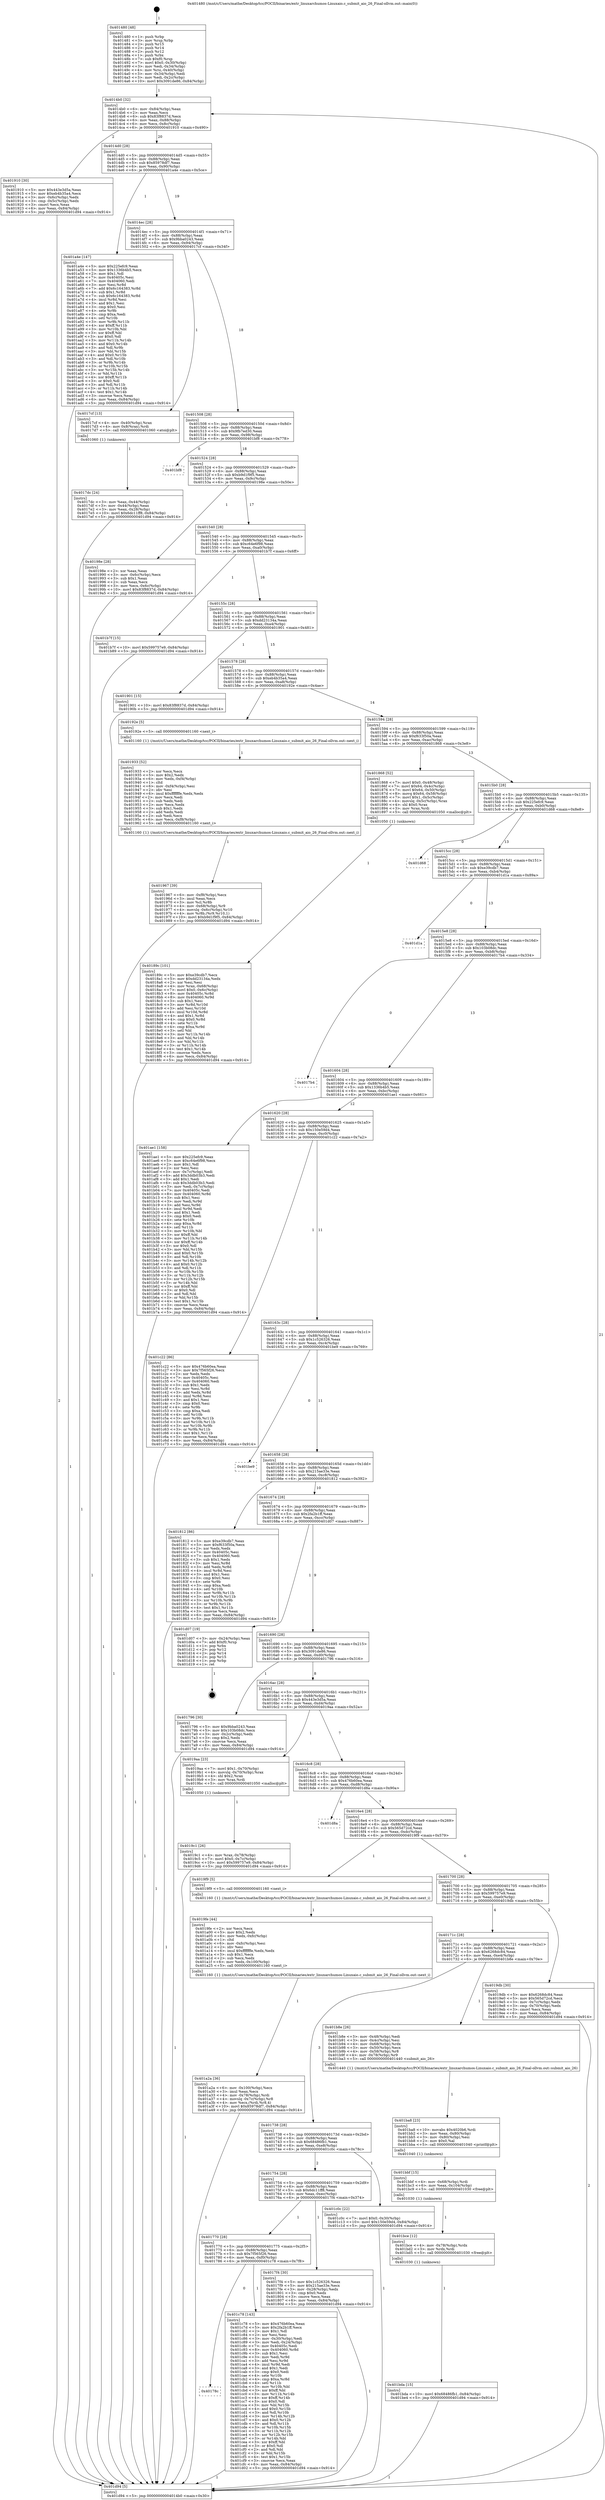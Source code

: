 digraph "0x401480" {
  label = "0x401480 (/mnt/c/Users/mathe/Desktop/tcc/POCII/binaries/extr_linuxarchumos-Linuxaio.c_submit_aio_26_Final-ollvm.out::main(0))"
  labelloc = "t"
  node[shape=record]

  Entry [label="",width=0.3,height=0.3,shape=circle,fillcolor=black,style=filled]
  "0x4014b0" [label="{
     0x4014b0 [32]\l
     | [instrs]\l
     &nbsp;&nbsp;0x4014b0 \<+6\>: mov -0x84(%rbp),%eax\l
     &nbsp;&nbsp;0x4014b6 \<+2\>: mov %eax,%ecx\l
     &nbsp;&nbsp;0x4014b8 \<+6\>: sub $0x83f8837d,%ecx\l
     &nbsp;&nbsp;0x4014be \<+6\>: mov %eax,-0x88(%rbp)\l
     &nbsp;&nbsp;0x4014c4 \<+6\>: mov %ecx,-0x8c(%rbp)\l
     &nbsp;&nbsp;0x4014ca \<+6\>: je 0000000000401910 \<main+0x490\>\l
  }"]
  "0x401910" [label="{
     0x401910 [30]\l
     | [instrs]\l
     &nbsp;&nbsp;0x401910 \<+5\>: mov $0x443e3d5a,%eax\l
     &nbsp;&nbsp;0x401915 \<+5\>: mov $0xeb4b35a4,%ecx\l
     &nbsp;&nbsp;0x40191a \<+3\>: mov -0x6c(%rbp),%edx\l
     &nbsp;&nbsp;0x40191d \<+3\>: cmp -0x5c(%rbp),%edx\l
     &nbsp;&nbsp;0x401920 \<+3\>: cmovl %ecx,%eax\l
     &nbsp;&nbsp;0x401923 \<+6\>: mov %eax,-0x84(%rbp)\l
     &nbsp;&nbsp;0x401929 \<+5\>: jmp 0000000000401d94 \<main+0x914\>\l
  }"]
  "0x4014d0" [label="{
     0x4014d0 [28]\l
     | [instrs]\l
     &nbsp;&nbsp;0x4014d0 \<+5\>: jmp 00000000004014d5 \<main+0x55\>\l
     &nbsp;&nbsp;0x4014d5 \<+6\>: mov -0x88(%rbp),%eax\l
     &nbsp;&nbsp;0x4014db \<+5\>: sub $0x85978df7,%eax\l
     &nbsp;&nbsp;0x4014e0 \<+6\>: mov %eax,-0x90(%rbp)\l
     &nbsp;&nbsp;0x4014e6 \<+6\>: je 0000000000401a4e \<main+0x5ce\>\l
  }"]
  Exit [label="",width=0.3,height=0.3,shape=circle,fillcolor=black,style=filled,peripheries=2]
  "0x401a4e" [label="{
     0x401a4e [147]\l
     | [instrs]\l
     &nbsp;&nbsp;0x401a4e \<+5\>: mov $0x225efc9,%eax\l
     &nbsp;&nbsp;0x401a53 \<+5\>: mov $0x1336b4b5,%ecx\l
     &nbsp;&nbsp;0x401a58 \<+2\>: mov $0x1,%dl\l
     &nbsp;&nbsp;0x401a5a \<+7\>: mov 0x40405c,%esi\l
     &nbsp;&nbsp;0x401a61 \<+7\>: mov 0x404060,%edi\l
     &nbsp;&nbsp;0x401a68 \<+3\>: mov %esi,%r8d\l
     &nbsp;&nbsp;0x401a6b \<+7\>: add $0x6c164383,%r8d\l
     &nbsp;&nbsp;0x401a72 \<+4\>: sub $0x1,%r8d\l
     &nbsp;&nbsp;0x401a76 \<+7\>: sub $0x6c164383,%r8d\l
     &nbsp;&nbsp;0x401a7d \<+4\>: imul %r8d,%esi\l
     &nbsp;&nbsp;0x401a81 \<+3\>: and $0x1,%esi\l
     &nbsp;&nbsp;0x401a84 \<+3\>: cmp $0x0,%esi\l
     &nbsp;&nbsp;0x401a87 \<+4\>: sete %r9b\l
     &nbsp;&nbsp;0x401a8b \<+3\>: cmp $0xa,%edi\l
     &nbsp;&nbsp;0x401a8e \<+4\>: setl %r10b\l
     &nbsp;&nbsp;0x401a92 \<+3\>: mov %r9b,%r11b\l
     &nbsp;&nbsp;0x401a95 \<+4\>: xor $0xff,%r11b\l
     &nbsp;&nbsp;0x401a99 \<+3\>: mov %r10b,%bl\l
     &nbsp;&nbsp;0x401a9c \<+3\>: xor $0xff,%bl\l
     &nbsp;&nbsp;0x401a9f \<+3\>: xor $0x0,%dl\l
     &nbsp;&nbsp;0x401aa2 \<+3\>: mov %r11b,%r14b\l
     &nbsp;&nbsp;0x401aa5 \<+4\>: and $0x0,%r14b\l
     &nbsp;&nbsp;0x401aa9 \<+3\>: and %dl,%r9b\l
     &nbsp;&nbsp;0x401aac \<+3\>: mov %bl,%r15b\l
     &nbsp;&nbsp;0x401aaf \<+4\>: and $0x0,%r15b\l
     &nbsp;&nbsp;0x401ab3 \<+3\>: and %dl,%r10b\l
     &nbsp;&nbsp;0x401ab6 \<+3\>: or %r9b,%r14b\l
     &nbsp;&nbsp;0x401ab9 \<+3\>: or %r10b,%r15b\l
     &nbsp;&nbsp;0x401abc \<+3\>: xor %r15b,%r14b\l
     &nbsp;&nbsp;0x401abf \<+3\>: or %bl,%r11b\l
     &nbsp;&nbsp;0x401ac2 \<+4\>: xor $0xff,%r11b\l
     &nbsp;&nbsp;0x401ac6 \<+3\>: or $0x0,%dl\l
     &nbsp;&nbsp;0x401ac9 \<+3\>: and %dl,%r11b\l
     &nbsp;&nbsp;0x401acc \<+3\>: or %r11b,%r14b\l
     &nbsp;&nbsp;0x401acf \<+4\>: test $0x1,%r14b\l
     &nbsp;&nbsp;0x401ad3 \<+3\>: cmovne %ecx,%eax\l
     &nbsp;&nbsp;0x401ad6 \<+6\>: mov %eax,-0x84(%rbp)\l
     &nbsp;&nbsp;0x401adc \<+5\>: jmp 0000000000401d94 \<main+0x914\>\l
  }"]
  "0x4014ec" [label="{
     0x4014ec [28]\l
     | [instrs]\l
     &nbsp;&nbsp;0x4014ec \<+5\>: jmp 00000000004014f1 \<main+0x71\>\l
     &nbsp;&nbsp;0x4014f1 \<+6\>: mov -0x88(%rbp),%eax\l
     &nbsp;&nbsp;0x4014f7 \<+5\>: sub $0x9bba0243,%eax\l
     &nbsp;&nbsp;0x4014fc \<+6\>: mov %eax,-0x94(%rbp)\l
     &nbsp;&nbsp;0x401502 \<+6\>: je 00000000004017cf \<main+0x34f\>\l
  }"]
  "0x40178c" [label="{
     0x40178c\l
  }", style=dashed]
  "0x4017cf" [label="{
     0x4017cf [13]\l
     | [instrs]\l
     &nbsp;&nbsp;0x4017cf \<+4\>: mov -0x40(%rbp),%rax\l
     &nbsp;&nbsp;0x4017d3 \<+4\>: mov 0x8(%rax),%rdi\l
     &nbsp;&nbsp;0x4017d7 \<+5\>: call 0000000000401060 \<atoi@plt\>\l
     | [calls]\l
     &nbsp;&nbsp;0x401060 \{1\} (unknown)\l
  }"]
  "0x401508" [label="{
     0x401508 [28]\l
     | [instrs]\l
     &nbsp;&nbsp;0x401508 \<+5\>: jmp 000000000040150d \<main+0x8d\>\l
     &nbsp;&nbsp;0x40150d \<+6\>: mov -0x88(%rbp),%eax\l
     &nbsp;&nbsp;0x401513 \<+5\>: sub $0x9fb7ed30,%eax\l
     &nbsp;&nbsp;0x401518 \<+6\>: mov %eax,-0x98(%rbp)\l
     &nbsp;&nbsp;0x40151e \<+6\>: je 0000000000401bf8 \<main+0x778\>\l
  }"]
  "0x401c78" [label="{
     0x401c78 [143]\l
     | [instrs]\l
     &nbsp;&nbsp;0x401c78 \<+5\>: mov $0x476b60ea,%eax\l
     &nbsp;&nbsp;0x401c7d \<+5\>: mov $0x2fa2b1ff,%ecx\l
     &nbsp;&nbsp;0x401c82 \<+2\>: mov $0x1,%dl\l
     &nbsp;&nbsp;0x401c84 \<+2\>: xor %esi,%esi\l
     &nbsp;&nbsp;0x401c86 \<+3\>: mov -0x30(%rbp),%edi\l
     &nbsp;&nbsp;0x401c89 \<+3\>: mov %edi,-0x24(%rbp)\l
     &nbsp;&nbsp;0x401c8c \<+7\>: mov 0x40405c,%edi\l
     &nbsp;&nbsp;0x401c93 \<+8\>: mov 0x404060,%r8d\l
     &nbsp;&nbsp;0x401c9b \<+3\>: sub $0x1,%esi\l
     &nbsp;&nbsp;0x401c9e \<+3\>: mov %edi,%r9d\l
     &nbsp;&nbsp;0x401ca1 \<+3\>: add %esi,%r9d\l
     &nbsp;&nbsp;0x401ca4 \<+4\>: imul %r9d,%edi\l
     &nbsp;&nbsp;0x401ca8 \<+3\>: and $0x1,%edi\l
     &nbsp;&nbsp;0x401cab \<+3\>: cmp $0x0,%edi\l
     &nbsp;&nbsp;0x401cae \<+4\>: sete %r10b\l
     &nbsp;&nbsp;0x401cb2 \<+4\>: cmp $0xa,%r8d\l
     &nbsp;&nbsp;0x401cb6 \<+4\>: setl %r11b\l
     &nbsp;&nbsp;0x401cba \<+3\>: mov %r10b,%bl\l
     &nbsp;&nbsp;0x401cbd \<+3\>: xor $0xff,%bl\l
     &nbsp;&nbsp;0x401cc0 \<+3\>: mov %r11b,%r14b\l
     &nbsp;&nbsp;0x401cc3 \<+4\>: xor $0xff,%r14b\l
     &nbsp;&nbsp;0x401cc7 \<+3\>: xor $0x0,%dl\l
     &nbsp;&nbsp;0x401cca \<+3\>: mov %bl,%r15b\l
     &nbsp;&nbsp;0x401ccd \<+4\>: and $0x0,%r15b\l
     &nbsp;&nbsp;0x401cd1 \<+3\>: and %dl,%r10b\l
     &nbsp;&nbsp;0x401cd4 \<+3\>: mov %r14b,%r12b\l
     &nbsp;&nbsp;0x401cd7 \<+4\>: and $0x0,%r12b\l
     &nbsp;&nbsp;0x401cdb \<+3\>: and %dl,%r11b\l
     &nbsp;&nbsp;0x401cde \<+3\>: or %r10b,%r15b\l
     &nbsp;&nbsp;0x401ce1 \<+3\>: or %r11b,%r12b\l
     &nbsp;&nbsp;0x401ce4 \<+3\>: xor %r12b,%r15b\l
     &nbsp;&nbsp;0x401ce7 \<+3\>: or %r14b,%bl\l
     &nbsp;&nbsp;0x401cea \<+3\>: xor $0xff,%bl\l
     &nbsp;&nbsp;0x401ced \<+3\>: or $0x0,%dl\l
     &nbsp;&nbsp;0x401cf0 \<+2\>: and %dl,%bl\l
     &nbsp;&nbsp;0x401cf2 \<+3\>: or %bl,%r15b\l
     &nbsp;&nbsp;0x401cf5 \<+4\>: test $0x1,%r15b\l
     &nbsp;&nbsp;0x401cf9 \<+3\>: cmovne %ecx,%eax\l
     &nbsp;&nbsp;0x401cfc \<+6\>: mov %eax,-0x84(%rbp)\l
     &nbsp;&nbsp;0x401d02 \<+5\>: jmp 0000000000401d94 \<main+0x914\>\l
  }"]
  "0x401bf8" [label="{
     0x401bf8\l
  }", style=dashed]
  "0x401524" [label="{
     0x401524 [28]\l
     | [instrs]\l
     &nbsp;&nbsp;0x401524 \<+5\>: jmp 0000000000401529 \<main+0xa9\>\l
     &nbsp;&nbsp;0x401529 \<+6\>: mov -0x88(%rbp),%eax\l
     &nbsp;&nbsp;0x40152f \<+5\>: sub $0xb9d1f9f5,%eax\l
     &nbsp;&nbsp;0x401534 \<+6\>: mov %eax,-0x9c(%rbp)\l
     &nbsp;&nbsp;0x40153a \<+6\>: je 000000000040198e \<main+0x50e\>\l
  }"]
  "0x401bda" [label="{
     0x401bda [15]\l
     | [instrs]\l
     &nbsp;&nbsp;0x401bda \<+10\>: movl $0x68486fb1,-0x84(%rbp)\l
     &nbsp;&nbsp;0x401be4 \<+5\>: jmp 0000000000401d94 \<main+0x914\>\l
  }"]
  "0x40198e" [label="{
     0x40198e [28]\l
     | [instrs]\l
     &nbsp;&nbsp;0x40198e \<+2\>: xor %eax,%eax\l
     &nbsp;&nbsp;0x401990 \<+3\>: mov -0x6c(%rbp),%ecx\l
     &nbsp;&nbsp;0x401993 \<+3\>: sub $0x1,%eax\l
     &nbsp;&nbsp;0x401996 \<+2\>: sub %eax,%ecx\l
     &nbsp;&nbsp;0x401998 \<+3\>: mov %ecx,-0x6c(%rbp)\l
     &nbsp;&nbsp;0x40199b \<+10\>: movl $0x83f8837d,-0x84(%rbp)\l
     &nbsp;&nbsp;0x4019a5 \<+5\>: jmp 0000000000401d94 \<main+0x914\>\l
  }"]
  "0x401540" [label="{
     0x401540 [28]\l
     | [instrs]\l
     &nbsp;&nbsp;0x401540 \<+5\>: jmp 0000000000401545 \<main+0xc5\>\l
     &nbsp;&nbsp;0x401545 \<+6\>: mov -0x88(%rbp),%eax\l
     &nbsp;&nbsp;0x40154b \<+5\>: sub $0xc64e6f98,%eax\l
     &nbsp;&nbsp;0x401550 \<+6\>: mov %eax,-0xa0(%rbp)\l
     &nbsp;&nbsp;0x401556 \<+6\>: je 0000000000401b7f \<main+0x6ff\>\l
  }"]
  "0x401bce" [label="{
     0x401bce [12]\l
     | [instrs]\l
     &nbsp;&nbsp;0x401bce \<+4\>: mov -0x78(%rbp),%rdx\l
     &nbsp;&nbsp;0x401bd2 \<+3\>: mov %rdx,%rdi\l
     &nbsp;&nbsp;0x401bd5 \<+5\>: call 0000000000401030 \<free@plt\>\l
     | [calls]\l
     &nbsp;&nbsp;0x401030 \{1\} (unknown)\l
  }"]
  "0x401b7f" [label="{
     0x401b7f [15]\l
     | [instrs]\l
     &nbsp;&nbsp;0x401b7f \<+10\>: movl $0x599757e9,-0x84(%rbp)\l
     &nbsp;&nbsp;0x401b89 \<+5\>: jmp 0000000000401d94 \<main+0x914\>\l
  }"]
  "0x40155c" [label="{
     0x40155c [28]\l
     | [instrs]\l
     &nbsp;&nbsp;0x40155c \<+5\>: jmp 0000000000401561 \<main+0xe1\>\l
     &nbsp;&nbsp;0x401561 \<+6\>: mov -0x88(%rbp),%eax\l
     &nbsp;&nbsp;0x401567 \<+5\>: sub $0xdd23134a,%eax\l
     &nbsp;&nbsp;0x40156c \<+6\>: mov %eax,-0xa4(%rbp)\l
     &nbsp;&nbsp;0x401572 \<+6\>: je 0000000000401901 \<main+0x481\>\l
  }"]
  "0x401bbf" [label="{
     0x401bbf [15]\l
     | [instrs]\l
     &nbsp;&nbsp;0x401bbf \<+4\>: mov -0x68(%rbp),%rdi\l
     &nbsp;&nbsp;0x401bc3 \<+6\>: mov %eax,-0x104(%rbp)\l
     &nbsp;&nbsp;0x401bc9 \<+5\>: call 0000000000401030 \<free@plt\>\l
     | [calls]\l
     &nbsp;&nbsp;0x401030 \{1\} (unknown)\l
  }"]
  "0x401901" [label="{
     0x401901 [15]\l
     | [instrs]\l
     &nbsp;&nbsp;0x401901 \<+10\>: movl $0x83f8837d,-0x84(%rbp)\l
     &nbsp;&nbsp;0x40190b \<+5\>: jmp 0000000000401d94 \<main+0x914\>\l
  }"]
  "0x401578" [label="{
     0x401578 [28]\l
     | [instrs]\l
     &nbsp;&nbsp;0x401578 \<+5\>: jmp 000000000040157d \<main+0xfd\>\l
     &nbsp;&nbsp;0x40157d \<+6\>: mov -0x88(%rbp),%eax\l
     &nbsp;&nbsp;0x401583 \<+5\>: sub $0xeb4b35a4,%eax\l
     &nbsp;&nbsp;0x401588 \<+6\>: mov %eax,-0xa8(%rbp)\l
     &nbsp;&nbsp;0x40158e \<+6\>: je 000000000040192e \<main+0x4ae\>\l
  }"]
  "0x401ba8" [label="{
     0x401ba8 [23]\l
     | [instrs]\l
     &nbsp;&nbsp;0x401ba8 \<+10\>: movabs $0x4020b6,%rdi\l
     &nbsp;&nbsp;0x401bb2 \<+3\>: mov %eax,-0x80(%rbp)\l
     &nbsp;&nbsp;0x401bb5 \<+3\>: mov -0x80(%rbp),%esi\l
     &nbsp;&nbsp;0x401bb8 \<+2\>: mov $0x0,%al\l
     &nbsp;&nbsp;0x401bba \<+5\>: call 0000000000401040 \<printf@plt\>\l
     | [calls]\l
     &nbsp;&nbsp;0x401040 \{1\} (unknown)\l
  }"]
  "0x40192e" [label="{
     0x40192e [5]\l
     | [instrs]\l
     &nbsp;&nbsp;0x40192e \<+5\>: call 0000000000401160 \<next_i\>\l
     | [calls]\l
     &nbsp;&nbsp;0x401160 \{1\} (/mnt/c/Users/mathe/Desktop/tcc/POCII/binaries/extr_linuxarchumos-Linuxaio.c_submit_aio_26_Final-ollvm.out::next_i)\l
  }"]
  "0x401594" [label="{
     0x401594 [28]\l
     | [instrs]\l
     &nbsp;&nbsp;0x401594 \<+5\>: jmp 0000000000401599 \<main+0x119\>\l
     &nbsp;&nbsp;0x401599 \<+6\>: mov -0x88(%rbp),%eax\l
     &nbsp;&nbsp;0x40159f \<+5\>: sub $0xf633f50a,%eax\l
     &nbsp;&nbsp;0x4015a4 \<+6\>: mov %eax,-0xac(%rbp)\l
     &nbsp;&nbsp;0x4015aa \<+6\>: je 0000000000401868 \<main+0x3e8\>\l
  }"]
  "0x401a2a" [label="{
     0x401a2a [36]\l
     | [instrs]\l
     &nbsp;&nbsp;0x401a2a \<+6\>: mov -0x100(%rbp),%ecx\l
     &nbsp;&nbsp;0x401a30 \<+3\>: imul %eax,%ecx\l
     &nbsp;&nbsp;0x401a33 \<+4\>: mov -0x78(%rbp),%rdi\l
     &nbsp;&nbsp;0x401a37 \<+4\>: movslq -0x7c(%rbp),%r8\l
     &nbsp;&nbsp;0x401a3b \<+4\>: mov %ecx,(%rdi,%r8,4)\l
     &nbsp;&nbsp;0x401a3f \<+10\>: movl $0x85978df7,-0x84(%rbp)\l
     &nbsp;&nbsp;0x401a49 \<+5\>: jmp 0000000000401d94 \<main+0x914\>\l
  }"]
  "0x401868" [label="{
     0x401868 [52]\l
     | [instrs]\l
     &nbsp;&nbsp;0x401868 \<+7\>: movl $0x0,-0x48(%rbp)\l
     &nbsp;&nbsp;0x40186f \<+7\>: movl $0x64,-0x4c(%rbp)\l
     &nbsp;&nbsp;0x401876 \<+7\>: movl $0x64,-0x50(%rbp)\l
     &nbsp;&nbsp;0x40187d \<+8\>: movq $0x64,-0x58(%rbp)\l
     &nbsp;&nbsp;0x401885 \<+7\>: movl $0x1,-0x5c(%rbp)\l
     &nbsp;&nbsp;0x40188c \<+4\>: movslq -0x5c(%rbp),%rax\l
     &nbsp;&nbsp;0x401890 \<+4\>: shl $0x0,%rax\l
     &nbsp;&nbsp;0x401894 \<+3\>: mov %rax,%rdi\l
     &nbsp;&nbsp;0x401897 \<+5\>: call 0000000000401050 \<malloc@plt\>\l
     | [calls]\l
     &nbsp;&nbsp;0x401050 \{1\} (unknown)\l
  }"]
  "0x4015b0" [label="{
     0x4015b0 [28]\l
     | [instrs]\l
     &nbsp;&nbsp;0x4015b0 \<+5\>: jmp 00000000004015b5 \<main+0x135\>\l
     &nbsp;&nbsp;0x4015b5 \<+6\>: mov -0x88(%rbp),%eax\l
     &nbsp;&nbsp;0x4015bb \<+5\>: sub $0x225efc9,%eax\l
     &nbsp;&nbsp;0x4015c0 \<+6\>: mov %eax,-0xb0(%rbp)\l
     &nbsp;&nbsp;0x4015c6 \<+6\>: je 0000000000401d68 \<main+0x8e8\>\l
  }"]
  "0x4019fe" [label="{
     0x4019fe [44]\l
     | [instrs]\l
     &nbsp;&nbsp;0x4019fe \<+2\>: xor %ecx,%ecx\l
     &nbsp;&nbsp;0x401a00 \<+5\>: mov $0x2,%edx\l
     &nbsp;&nbsp;0x401a05 \<+6\>: mov %edx,-0xfc(%rbp)\l
     &nbsp;&nbsp;0x401a0b \<+1\>: cltd\l
     &nbsp;&nbsp;0x401a0c \<+6\>: mov -0xfc(%rbp),%esi\l
     &nbsp;&nbsp;0x401a12 \<+2\>: idiv %esi\l
     &nbsp;&nbsp;0x401a14 \<+6\>: imul $0xfffffffe,%edx,%edx\l
     &nbsp;&nbsp;0x401a1a \<+3\>: sub $0x1,%ecx\l
     &nbsp;&nbsp;0x401a1d \<+2\>: sub %ecx,%edx\l
     &nbsp;&nbsp;0x401a1f \<+6\>: mov %edx,-0x100(%rbp)\l
     &nbsp;&nbsp;0x401a25 \<+5\>: call 0000000000401160 \<next_i\>\l
     | [calls]\l
     &nbsp;&nbsp;0x401160 \{1\} (/mnt/c/Users/mathe/Desktop/tcc/POCII/binaries/extr_linuxarchumos-Linuxaio.c_submit_aio_26_Final-ollvm.out::next_i)\l
  }"]
  "0x401d68" [label="{
     0x401d68\l
  }", style=dashed]
  "0x4015cc" [label="{
     0x4015cc [28]\l
     | [instrs]\l
     &nbsp;&nbsp;0x4015cc \<+5\>: jmp 00000000004015d1 \<main+0x151\>\l
     &nbsp;&nbsp;0x4015d1 \<+6\>: mov -0x88(%rbp),%eax\l
     &nbsp;&nbsp;0x4015d7 \<+5\>: sub $0xe39cdb7,%eax\l
     &nbsp;&nbsp;0x4015dc \<+6\>: mov %eax,-0xb4(%rbp)\l
     &nbsp;&nbsp;0x4015e2 \<+6\>: je 0000000000401d1a \<main+0x89a\>\l
  }"]
  "0x4019c1" [label="{
     0x4019c1 [26]\l
     | [instrs]\l
     &nbsp;&nbsp;0x4019c1 \<+4\>: mov %rax,-0x78(%rbp)\l
     &nbsp;&nbsp;0x4019c5 \<+7\>: movl $0x0,-0x7c(%rbp)\l
     &nbsp;&nbsp;0x4019cc \<+10\>: movl $0x599757e9,-0x84(%rbp)\l
     &nbsp;&nbsp;0x4019d6 \<+5\>: jmp 0000000000401d94 \<main+0x914\>\l
  }"]
  "0x401d1a" [label="{
     0x401d1a\l
  }", style=dashed]
  "0x4015e8" [label="{
     0x4015e8 [28]\l
     | [instrs]\l
     &nbsp;&nbsp;0x4015e8 \<+5\>: jmp 00000000004015ed \<main+0x16d\>\l
     &nbsp;&nbsp;0x4015ed \<+6\>: mov -0x88(%rbp),%eax\l
     &nbsp;&nbsp;0x4015f3 \<+5\>: sub $0x103b08dc,%eax\l
     &nbsp;&nbsp;0x4015f8 \<+6\>: mov %eax,-0xb8(%rbp)\l
     &nbsp;&nbsp;0x4015fe \<+6\>: je 00000000004017b4 \<main+0x334\>\l
  }"]
  "0x401967" [label="{
     0x401967 [39]\l
     | [instrs]\l
     &nbsp;&nbsp;0x401967 \<+6\>: mov -0xf8(%rbp),%ecx\l
     &nbsp;&nbsp;0x40196d \<+3\>: imul %eax,%ecx\l
     &nbsp;&nbsp;0x401970 \<+3\>: mov %cl,%r8b\l
     &nbsp;&nbsp;0x401973 \<+4\>: mov -0x68(%rbp),%r9\l
     &nbsp;&nbsp;0x401977 \<+4\>: movslq -0x6c(%rbp),%r10\l
     &nbsp;&nbsp;0x40197b \<+4\>: mov %r8b,(%r9,%r10,1)\l
     &nbsp;&nbsp;0x40197f \<+10\>: movl $0xb9d1f9f5,-0x84(%rbp)\l
     &nbsp;&nbsp;0x401989 \<+5\>: jmp 0000000000401d94 \<main+0x914\>\l
  }"]
  "0x4017b4" [label="{
     0x4017b4\l
  }", style=dashed]
  "0x401604" [label="{
     0x401604 [28]\l
     | [instrs]\l
     &nbsp;&nbsp;0x401604 \<+5\>: jmp 0000000000401609 \<main+0x189\>\l
     &nbsp;&nbsp;0x401609 \<+6\>: mov -0x88(%rbp),%eax\l
     &nbsp;&nbsp;0x40160f \<+5\>: sub $0x1336b4b5,%eax\l
     &nbsp;&nbsp;0x401614 \<+6\>: mov %eax,-0xbc(%rbp)\l
     &nbsp;&nbsp;0x40161a \<+6\>: je 0000000000401ae1 \<main+0x661\>\l
  }"]
  "0x401933" [label="{
     0x401933 [52]\l
     | [instrs]\l
     &nbsp;&nbsp;0x401933 \<+2\>: xor %ecx,%ecx\l
     &nbsp;&nbsp;0x401935 \<+5\>: mov $0x2,%edx\l
     &nbsp;&nbsp;0x40193a \<+6\>: mov %edx,-0xf4(%rbp)\l
     &nbsp;&nbsp;0x401940 \<+1\>: cltd\l
     &nbsp;&nbsp;0x401941 \<+6\>: mov -0xf4(%rbp),%esi\l
     &nbsp;&nbsp;0x401947 \<+2\>: idiv %esi\l
     &nbsp;&nbsp;0x401949 \<+6\>: imul $0xfffffffe,%edx,%edx\l
     &nbsp;&nbsp;0x40194f \<+2\>: mov %ecx,%edi\l
     &nbsp;&nbsp;0x401951 \<+2\>: sub %edx,%edi\l
     &nbsp;&nbsp;0x401953 \<+2\>: mov %ecx,%edx\l
     &nbsp;&nbsp;0x401955 \<+3\>: sub $0x1,%edx\l
     &nbsp;&nbsp;0x401958 \<+2\>: add %edx,%edi\l
     &nbsp;&nbsp;0x40195a \<+2\>: sub %edi,%ecx\l
     &nbsp;&nbsp;0x40195c \<+6\>: mov %ecx,-0xf8(%rbp)\l
     &nbsp;&nbsp;0x401962 \<+5\>: call 0000000000401160 \<next_i\>\l
     | [calls]\l
     &nbsp;&nbsp;0x401160 \{1\} (/mnt/c/Users/mathe/Desktop/tcc/POCII/binaries/extr_linuxarchumos-Linuxaio.c_submit_aio_26_Final-ollvm.out::next_i)\l
  }"]
  "0x401ae1" [label="{
     0x401ae1 [158]\l
     | [instrs]\l
     &nbsp;&nbsp;0x401ae1 \<+5\>: mov $0x225efc9,%eax\l
     &nbsp;&nbsp;0x401ae6 \<+5\>: mov $0xc64e6f98,%ecx\l
     &nbsp;&nbsp;0x401aeb \<+2\>: mov $0x1,%dl\l
     &nbsp;&nbsp;0x401aed \<+2\>: xor %esi,%esi\l
     &nbsp;&nbsp;0x401aef \<+3\>: mov -0x7c(%rbp),%edi\l
     &nbsp;&nbsp;0x401af2 \<+6\>: add $0x3ddb03b3,%edi\l
     &nbsp;&nbsp;0x401af8 \<+3\>: add $0x1,%edi\l
     &nbsp;&nbsp;0x401afb \<+6\>: sub $0x3ddb03b3,%edi\l
     &nbsp;&nbsp;0x401b01 \<+3\>: mov %edi,-0x7c(%rbp)\l
     &nbsp;&nbsp;0x401b04 \<+7\>: mov 0x40405c,%edi\l
     &nbsp;&nbsp;0x401b0b \<+8\>: mov 0x404060,%r8d\l
     &nbsp;&nbsp;0x401b13 \<+3\>: sub $0x1,%esi\l
     &nbsp;&nbsp;0x401b16 \<+3\>: mov %edi,%r9d\l
     &nbsp;&nbsp;0x401b19 \<+3\>: add %esi,%r9d\l
     &nbsp;&nbsp;0x401b1c \<+4\>: imul %r9d,%edi\l
     &nbsp;&nbsp;0x401b20 \<+3\>: and $0x1,%edi\l
     &nbsp;&nbsp;0x401b23 \<+3\>: cmp $0x0,%edi\l
     &nbsp;&nbsp;0x401b26 \<+4\>: sete %r10b\l
     &nbsp;&nbsp;0x401b2a \<+4\>: cmp $0xa,%r8d\l
     &nbsp;&nbsp;0x401b2e \<+4\>: setl %r11b\l
     &nbsp;&nbsp;0x401b32 \<+3\>: mov %r10b,%bl\l
     &nbsp;&nbsp;0x401b35 \<+3\>: xor $0xff,%bl\l
     &nbsp;&nbsp;0x401b38 \<+3\>: mov %r11b,%r14b\l
     &nbsp;&nbsp;0x401b3b \<+4\>: xor $0xff,%r14b\l
     &nbsp;&nbsp;0x401b3f \<+3\>: xor $0x0,%dl\l
     &nbsp;&nbsp;0x401b42 \<+3\>: mov %bl,%r15b\l
     &nbsp;&nbsp;0x401b45 \<+4\>: and $0x0,%r15b\l
     &nbsp;&nbsp;0x401b49 \<+3\>: and %dl,%r10b\l
     &nbsp;&nbsp;0x401b4c \<+3\>: mov %r14b,%r12b\l
     &nbsp;&nbsp;0x401b4f \<+4\>: and $0x0,%r12b\l
     &nbsp;&nbsp;0x401b53 \<+3\>: and %dl,%r11b\l
     &nbsp;&nbsp;0x401b56 \<+3\>: or %r10b,%r15b\l
     &nbsp;&nbsp;0x401b59 \<+3\>: or %r11b,%r12b\l
     &nbsp;&nbsp;0x401b5c \<+3\>: xor %r12b,%r15b\l
     &nbsp;&nbsp;0x401b5f \<+3\>: or %r14b,%bl\l
     &nbsp;&nbsp;0x401b62 \<+3\>: xor $0xff,%bl\l
     &nbsp;&nbsp;0x401b65 \<+3\>: or $0x0,%dl\l
     &nbsp;&nbsp;0x401b68 \<+2\>: and %dl,%bl\l
     &nbsp;&nbsp;0x401b6a \<+3\>: or %bl,%r15b\l
     &nbsp;&nbsp;0x401b6d \<+4\>: test $0x1,%r15b\l
     &nbsp;&nbsp;0x401b71 \<+3\>: cmovne %ecx,%eax\l
     &nbsp;&nbsp;0x401b74 \<+6\>: mov %eax,-0x84(%rbp)\l
     &nbsp;&nbsp;0x401b7a \<+5\>: jmp 0000000000401d94 \<main+0x914\>\l
  }"]
  "0x401620" [label="{
     0x401620 [28]\l
     | [instrs]\l
     &nbsp;&nbsp;0x401620 \<+5\>: jmp 0000000000401625 \<main+0x1a5\>\l
     &nbsp;&nbsp;0x401625 \<+6\>: mov -0x88(%rbp),%eax\l
     &nbsp;&nbsp;0x40162b \<+5\>: sub $0x150e59d4,%eax\l
     &nbsp;&nbsp;0x401630 \<+6\>: mov %eax,-0xc0(%rbp)\l
     &nbsp;&nbsp;0x401636 \<+6\>: je 0000000000401c22 \<main+0x7a2\>\l
  }"]
  "0x40189c" [label="{
     0x40189c [101]\l
     | [instrs]\l
     &nbsp;&nbsp;0x40189c \<+5\>: mov $0xe39cdb7,%ecx\l
     &nbsp;&nbsp;0x4018a1 \<+5\>: mov $0xdd23134a,%edx\l
     &nbsp;&nbsp;0x4018a6 \<+2\>: xor %esi,%esi\l
     &nbsp;&nbsp;0x4018a8 \<+4\>: mov %rax,-0x68(%rbp)\l
     &nbsp;&nbsp;0x4018ac \<+7\>: movl $0x0,-0x6c(%rbp)\l
     &nbsp;&nbsp;0x4018b3 \<+8\>: mov 0x40405c,%r8d\l
     &nbsp;&nbsp;0x4018bb \<+8\>: mov 0x404060,%r9d\l
     &nbsp;&nbsp;0x4018c3 \<+3\>: sub $0x1,%esi\l
     &nbsp;&nbsp;0x4018c6 \<+3\>: mov %r8d,%r10d\l
     &nbsp;&nbsp;0x4018c9 \<+3\>: add %esi,%r10d\l
     &nbsp;&nbsp;0x4018cc \<+4\>: imul %r10d,%r8d\l
     &nbsp;&nbsp;0x4018d0 \<+4\>: and $0x1,%r8d\l
     &nbsp;&nbsp;0x4018d4 \<+4\>: cmp $0x0,%r8d\l
     &nbsp;&nbsp;0x4018d8 \<+4\>: sete %r11b\l
     &nbsp;&nbsp;0x4018dc \<+4\>: cmp $0xa,%r9d\l
     &nbsp;&nbsp;0x4018e0 \<+3\>: setl %bl\l
     &nbsp;&nbsp;0x4018e3 \<+3\>: mov %r11b,%r14b\l
     &nbsp;&nbsp;0x4018e6 \<+3\>: and %bl,%r14b\l
     &nbsp;&nbsp;0x4018e9 \<+3\>: xor %bl,%r11b\l
     &nbsp;&nbsp;0x4018ec \<+3\>: or %r11b,%r14b\l
     &nbsp;&nbsp;0x4018ef \<+4\>: test $0x1,%r14b\l
     &nbsp;&nbsp;0x4018f3 \<+3\>: cmovne %edx,%ecx\l
     &nbsp;&nbsp;0x4018f6 \<+6\>: mov %ecx,-0x84(%rbp)\l
     &nbsp;&nbsp;0x4018fc \<+5\>: jmp 0000000000401d94 \<main+0x914\>\l
  }"]
  "0x401c22" [label="{
     0x401c22 [86]\l
     | [instrs]\l
     &nbsp;&nbsp;0x401c22 \<+5\>: mov $0x476b60ea,%eax\l
     &nbsp;&nbsp;0x401c27 \<+5\>: mov $0x7f565f26,%ecx\l
     &nbsp;&nbsp;0x401c2c \<+2\>: xor %edx,%edx\l
     &nbsp;&nbsp;0x401c2e \<+7\>: mov 0x40405c,%esi\l
     &nbsp;&nbsp;0x401c35 \<+7\>: mov 0x404060,%edi\l
     &nbsp;&nbsp;0x401c3c \<+3\>: sub $0x1,%edx\l
     &nbsp;&nbsp;0x401c3f \<+3\>: mov %esi,%r8d\l
     &nbsp;&nbsp;0x401c42 \<+3\>: add %edx,%r8d\l
     &nbsp;&nbsp;0x401c45 \<+4\>: imul %r8d,%esi\l
     &nbsp;&nbsp;0x401c49 \<+3\>: and $0x1,%esi\l
     &nbsp;&nbsp;0x401c4c \<+3\>: cmp $0x0,%esi\l
     &nbsp;&nbsp;0x401c4f \<+4\>: sete %r9b\l
     &nbsp;&nbsp;0x401c53 \<+3\>: cmp $0xa,%edi\l
     &nbsp;&nbsp;0x401c56 \<+4\>: setl %r10b\l
     &nbsp;&nbsp;0x401c5a \<+3\>: mov %r9b,%r11b\l
     &nbsp;&nbsp;0x401c5d \<+3\>: and %r10b,%r11b\l
     &nbsp;&nbsp;0x401c60 \<+3\>: xor %r10b,%r9b\l
     &nbsp;&nbsp;0x401c63 \<+3\>: or %r9b,%r11b\l
     &nbsp;&nbsp;0x401c66 \<+4\>: test $0x1,%r11b\l
     &nbsp;&nbsp;0x401c6a \<+3\>: cmovne %ecx,%eax\l
     &nbsp;&nbsp;0x401c6d \<+6\>: mov %eax,-0x84(%rbp)\l
     &nbsp;&nbsp;0x401c73 \<+5\>: jmp 0000000000401d94 \<main+0x914\>\l
  }"]
  "0x40163c" [label="{
     0x40163c [28]\l
     | [instrs]\l
     &nbsp;&nbsp;0x40163c \<+5\>: jmp 0000000000401641 \<main+0x1c1\>\l
     &nbsp;&nbsp;0x401641 \<+6\>: mov -0x88(%rbp),%eax\l
     &nbsp;&nbsp;0x401647 \<+5\>: sub $0x1c526326,%eax\l
     &nbsp;&nbsp;0x40164c \<+6\>: mov %eax,-0xc4(%rbp)\l
     &nbsp;&nbsp;0x401652 \<+6\>: je 0000000000401be9 \<main+0x769\>\l
  }"]
  "0x401770" [label="{
     0x401770 [28]\l
     | [instrs]\l
     &nbsp;&nbsp;0x401770 \<+5\>: jmp 0000000000401775 \<main+0x2f5\>\l
     &nbsp;&nbsp;0x401775 \<+6\>: mov -0x88(%rbp),%eax\l
     &nbsp;&nbsp;0x40177b \<+5\>: sub $0x7f565f26,%eax\l
     &nbsp;&nbsp;0x401780 \<+6\>: mov %eax,-0xf0(%rbp)\l
     &nbsp;&nbsp;0x401786 \<+6\>: je 0000000000401c78 \<main+0x7f8\>\l
  }"]
  "0x401be9" [label="{
     0x401be9\l
  }", style=dashed]
  "0x401658" [label="{
     0x401658 [28]\l
     | [instrs]\l
     &nbsp;&nbsp;0x401658 \<+5\>: jmp 000000000040165d \<main+0x1dd\>\l
     &nbsp;&nbsp;0x40165d \<+6\>: mov -0x88(%rbp),%eax\l
     &nbsp;&nbsp;0x401663 \<+5\>: sub $0x215ae33e,%eax\l
     &nbsp;&nbsp;0x401668 \<+6\>: mov %eax,-0xc8(%rbp)\l
     &nbsp;&nbsp;0x40166e \<+6\>: je 0000000000401812 \<main+0x392\>\l
  }"]
  "0x4017f4" [label="{
     0x4017f4 [30]\l
     | [instrs]\l
     &nbsp;&nbsp;0x4017f4 \<+5\>: mov $0x1c526326,%eax\l
     &nbsp;&nbsp;0x4017f9 \<+5\>: mov $0x215ae33e,%ecx\l
     &nbsp;&nbsp;0x4017fe \<+3\>: mov -0x28(%rbp),%edx\l
     &nbsp;&nbsp;0x401801 \<+3\>: cmp $0x0,%edx\l
     &nbsp;&nbsp;0x401804 \<+3\>: cmove %ecx,%eax\l
     &nbsp;&nbsp;0x401807 \<+6\>: mov %eax,-0x84(%rbp)\l
     &nbsp;&nbsp;0x40180d \<+5\>: jmp 0000000000401d94 \<main+0x914\>\l
  }"]
  "0x401812" [label="{
     0x401812 [86]\l
     | [instrs]\l
     &nbsp;&nbsp;0x401812 \<+5\>: mov $0xe39cdb7,%eax\l
     &nbsp;&nbsp;0x401817 \<+5\>: mov $0xf633f50a,%ecx\l
     &nbsp;&nbsp;0x40181c \<+2\>: xor %edx,%edx\l
     &nbsp;&nbsp;0x40181e \<+7\>: mov 0x40405c,%esi\l
     &nbsp;&nbsp;0x401825 \<+7\>: mov 0x404060,%edi\l
     &nbsp;&nbsp;0x40182c \<+3\>: sub $0x1,%edx\l
     &nbsp;&nbsp;0x40182f \<+3\>: mov %esi,%r8d\l
     &nbsp;&nbsp;0x401832 \<+3\>: add %edx,%r8d\l
     &nbsp;&nbsp;0x401835 \<+4\>: imul %r8d,%esi\l
     &nbsp;&nbsp;0x401839 \<+3\>: and $0x1,%esi\l
     &nbsp;&nbsp;0x40183c \<+3\>: cmp $0x0,%esi\l
     &nbsp;&nbsp;0x40183f \<+4\>: sete %r9b\l
     &nbsp;&nbsp;0x401843 \<+3\>: cmp $0xa,%edi\l
     &nbsp;&nbsp;0x401846 \<+4\>: setl %r10b\l
     &nbsp;&nbsp;0x40184a \<+3\>: mov %r9b,%r11b\l
     &nbsp;&nbsp;0x40184d \<+3\>: and %r10b,%r11b\l
     &nbsp;&nbsp;0x401850 \<+3\>: xor %r10b,%r9b\l
     &nbsp;&nbsp;0x401853 \<+3\>: or %r9b,%r11b\l
     &nbsp;&nbsp;0x401856 \<+4\>: test $0x1,%r11b\l
     &nbsp;&nbsp;0x40185a \<+3\>: cmovne %ecx,%eax\l
     &nbsp;&nbsp;0x40185d \<+6\>: mov %eax,-0x84(%rbp)\l
     &nbsp;&nbsp;0x401863 \<+5\>: jmp 0000000000401d94 \<main+0x914\>\l
  }"]
  "0x401674" [label="{
     0x401674 [28]\l
     | [instrs]\l
     &nbsp;&nbsp;0x401674 \<+5\>: jmp 0000000000401679 \<main+0x1f9\>\l
     &nbsp;&nbsp;0x401679 \<+6\>: mov -0x88(%rbp),%eax\l
     &nbsp;&nbsp;0x40167f \<+5\>: sub $0x2fa2b1ff,%eax\l
     &nbsp;&nbsp;0x401684 \<+6\>: mov %eax,-0xcc(%rbp)\l
     &nbsp;&nbsp;0x40168a \<+6\>: je 0000000000401d07 \<main+0x887\>\l
  }"]
  "0x401754" [label="{
     0x401754 [28]\l
     | [instrs]\l
     &nbsp;&nbsp;0x401754 \<+5\>: jmp 0000000000401759 \<main+0x2d9\>\l
     &nbsp;&nbsp;0x401759 \<+6\>: mov -0x88(%rbp),%eax\l
     &nbsp;&nbsp;0x40175f \<+5\>: sub $0x6dc11ff8,%eax\l
     &nbsp;&nbsp;0x401764 \<+6\>: mov %eax,-0xec(%rbp)\l
     &nbsp;&nbsp;0x40176a \<+6\>: je 00000000004017f4 \<main+0x374\>\l
  }"]
  "0x401d07" [label="{
     0x401d07 [19]\l
     | [instrs]\l
     &nbsp;&nbsp;0x401d07 \<+3\>: mov -0x24(%rbp),%eax\l
     &nbsp;&nbsp;0x401d0a \<+7\>: add $0xf0,%rsp\l
     &nbsp;&nbsp;0x401d11 \<+1\>: pop %rbx\l
     &nbsp;&nbsp;0x401d12 \<+2\>: pop %r12\l
     &nbsp;&nbsp;0x401d14 \<+2\>: pop %r14\l
     &nbsp;&nbsp;0x401d16 \<+2\>: pop %r15\l
     &nbsp;&nbsp;0x401d18 \<+1\>: pop %rbp\l
     &nbsp;&nbsp;0x401d19 \<+1\>: ret\l
  }"]
  "0x401690" [label="{
     0x401690 [28]\l
     | [instrs]\l
     &nbsp;&nbsp;0x401690 \<+5\>: jmp 0000000000401695 \<main+0x215\>\l
     &nbsp;&nbsp;0x401695 \<+6\>: mov -0x88(%rbp),%eax\l
     &nbsp;&nbsp;0x40169b \<+5\>: sub $0x3091de86,%eax\l
     &nbsp;&nbsp;0x4016a0 \<+6\>: mov %eax,-0xd0(%rbp)\l
     &nbsp;&nbsp;0x4016a6 \<+6\>: je 0000000000401796 \<main+0x316\>\l
  }"]
  "0x401c0c" [label="{
     0x401c0c [22]\l
     | [instrs]\l
     &nbsp;&nbsp;0x401c0c \<+7\>: movl $0x0,-0x30(%rbp)\l
     &nbsp;&nbsp;0x401c13 \<+10\>: movl $0x150e59d4,-0x84(%rbp)\l
     &nbsp;&nbsp;0x401c1d \<+5\>: jmp 0000000000401d94 \<main+0x914\>\l
  }"]
  "0x401796" [label="{
     0x401796 [30]\l
     | [instrs]\l
     &nbsp;&nbsp;0x401796 \<+5\>: mov $0x9bba0243,%eax\l
     &nbsp;&nbsp;0x40179b \<+5\>: mov $0x103b08dc,%ecx\l
     &nbsp;&nbsp;0x4017a0 \<+3\>: mov -0x2c(%rbp),%edx\l
     &nbsp;&nbsp;0x4017a3 \<+3\>: cmp $0x2,%edx\l
     &nbsp;&nbsp;0x4017a6 \<+3\>: cmovne %ecx,%eax\l
     &nbsp;&nbsp;0x4017a9 \<+6\>: mov %eax,-0x84(%rbp)\l
     &nbsp;&nbsp;0x4017af \<+5\>: jmp 0000000000401d94 \<main+0x914\>\l
  }"]
  "0x4016ac" [label="{
     0x4016ac [28]\l
     | [instrs]\l
     &nbsp;&nbsp;0x4016ac \<+5\>: jmp 00000000004016b1 \<main+0x231\>\l
     &nbsp;&nbsp;0x4016b1 \<+6\>: mov -0x88(%rbp),%eax\l
     &nbsp;&nbsp;0x4016b7 \<+5\>: sub $0x443e3d5a,%eax\l
     &nbsp;&nbsp;0x4016bc \<+6\>: mov %eax,-0xd4(%rbp)\l
     &nbsp;&nbsp;0x4016c2 \<+6\>: je 00000000004019aa \<main+0x52a\>\l
  }"]
  "0x401d94" [label="{
     0x401d94 [5]\l
     | [instrs]\l
     &nbsp;&nbsp;0x401d94 \<+5\>: jmp 00000000004014b0 \<main+0x30\>\l
  }"]
  "0x401480" [label="{
     0x401480 [48]\l
     | [instrs]\l
     &nbsp;&nbsp;0x401480 \<+1\>: push %rbp\l
     &nbsp;&nbsp;0x401481 \<+3\>: mov %rsp,%rbp\l
     &nbsp;&nbsp;0x401484 \<+2\>: push %r15\l
     &nbsp;&nbsp;0x401486 \<+2\>: push %r14\l
     &nbsp;&nbsp;0x401488 \<+2\>: push %r12\l
     &nbsp;&nbsp;0x40148a \<+1\>: push %rbx\l
     &nbsp;&nbsp;0x40148b \<+7\>: sub $0xf0,%rsp\l
     &nbsp;&nbsp;0x401492 \<+7\>: movl $0x0,-0x30(%rbp)\l
     &nbsp;&nbsp;0x401499 \<+3\>: mov %edi,-0x34(%rbp)\l
     &nbsp;&nbsp;0x40149c \<+4\>: mov %rsi,-0x40(%rbp)\l
     &nbsp;&nbsp;0x4014a0 \<+3\>: mov -0x34(%rbp),%edi\l
     &nbsp;&nbsp;0x4014a3 \<+3\>: mov %edi,-0x2c(%rbp)\l
     &nbsp;&nbsp;0x4014a6 \<+10\>: movl $0x3091de86,-0x84(%rbp)\l
  }"]
  "0x4017dc" [label="{
     0x4017dc [24]\l
     | [instrs]\l
     &nbsp;&nbsp;0x4017dc \<+3\>: mov %eax,-0x44(%rbp)\l
     &nbsp;&nbsp;0x4017df \<+3\>: mov -0x44(%rbp),%eax\l
     &nbsp;&nbsp;0x4017e2 \<+3\>: mov %eax,-0x28(%rbp)\l
     &nbsp;&nbsp;0x4017e5 \<+10\>: movl $0x6dc11ff8,-0x84(%rbp)\l
     &nbsp;&nbsp;0x4017ef \<+5\>: jmp 0000000000401d94 \<main+0x914\>\l
  }"]
  "0x401738" [label="{
     0x401738 [28]\l
     | [instrs]\l
     &nbsp;&nbsp;0x401738 \<+5\>: jmp 000000000040173d \<main+0x2bd\>\l
     &nbsp;&nbsp;0x40173d \<+6\>: mov -0x88(%rbp),%eax\l
     &nbsp;&nbsp;0x401743 \<+5\>: sub $0x68486fb1,%eax\l
     &nbsp;&nbsp;0x401748 \<+6\>: mov %eax,-0xe8(%rbp)\l
     &nbsp;&nbsp;0x40174e \<+6\>: je 0000000000401c0c \<main+0x78c\>\l
  }"]
  "0x4019aa" [label="{
     0x4019aa [23]\l
     | [instrs]\l
     &nbsp;&nbsp;0x4019aa \<+7\>: movl $0x1,-0x70(%rbp)\l
     &nbsp;&nbsp;0x4019b1 \<+4\>: movslq -0x70(%rbp),%rax\l
     &nbsp;&nbsp;0x4019b5 \<+4\>: shl $0x2,%rax\l
     &nbsp;&nbsp;0x4019b9 \<+3\>: mov %rax,%rdi\l
     &nbsp;&nbsp;0x4019bc \<+5\>: call 0000000000401050 \<malloc@plt\>\l
     | [calls]\l
     &nbsp;&nbsp;0x401050 \{1\} (unknown)\l
  }"]
  "0x4016c8" [label="{
     0x4016c8 [28]\l
     | [instrs]\l
     &nbsp;&nbsp;0x4016c8 \<+5\>: jmp 00000000004016cd \<main+0x24d\>\l
     &nbsp;&nbsp;0x4016cd \<+6\>: mov -0x88(%rbp),%eax\l
     &nbsp;&nbsp;0x4016d3 \<+5\>: sub $0x476b60ea,%eax\l
     &nbsp;&nbsp;0x4016d8 \<+6\>: mov %eax,-0xd8(%rbp)\l
     &nbsp;&nbsp;0x4016de \<+6\>: je 0000000000401d8a \<main+0x90a\>\l
  }"]
  "0x401b8e" [label="{
     0x401b8e [26]\l
     | [instrs]\l
     &nbsp;&nbsp;0x401b8e \<+3\>: mov -0x48(%rbp),%edi\l
     &nbsp;&nbsp;0x401b91 \<+3\>: mov -0x4c(%rbp),%esi\l
     &nbsp;&nbsp;0x401b94 \<+4\>: mov -0x68(%rbp),%rdx\l
     &nbsp;&nbsp;0x401b98 \<+3\>: mov -0x50(%rbp),%ecx\l
     &nbsp;&nbsp;0x401b9b \<+4\>: mov -0x58(%rbp),%r8\l
     &nbsp;&nbsp;0x401b9f \<+4\>: mov -0x78(%rbp),%r9\l
     &nbsp;&nbsp;0x401ba3 \<+5\>: call 0000000000401440 \<submit_aio_26\>\l
     | [calls]\l
     &nbsp;&nbsp;0x401440 \{1\} (/mnt/c/Users/mathe/Desktop/tcc/POCII/binaries/extr_linuxarchumos-Linuxaio.c_submit_aio_26_Final-ollvm.out::submit_aio_26)\l
  }"]
  "0x401d8a" [label="{
     0x401d8a\l
  }", style=dashed]
  "0x4016e4" [label="{
     0x4016e4 [28]\l
     | [instrs]\l
     &nbsp;&nbsp;0x4016e4 \<+5\>: jmp 00000000004016e9 \<main+0x269\>\l
     &nbsp;&nbsp;0x4016e9 \<+6\>: mov -0x88(%rbp),%eax\l
     &nbsp;&nbsp;0x4016ef \<+5\>: sub $0x565d72cd,%eax\l
     &nbsp;&nbsp;0x4016f4 \<+6\>: mov %eax,-0xdc(%rbp)\l
     &nbsp;&nbsp;0x4016fa \<+6\>: je 00000000004019f9 \<main+0x579\>\l
  }"]
  "0x40171c" [label="{
     0x40171c [28]\l
     | [instrs]\l
     &nbsp;&nbsp;0x40171c \<+5\>: jmp 0000000000401721 \<main+0x2a1\>\l
     &nbsp;&nbsp;0x401721 \<+6\>: mov -0x88(%rbp),%eax\l
     &nbsp;&nbsp;0x401727 \<+5\>: sub $0x6268dc84,%eax\l
     &nbsp;&nbsp;0x40172c \<+6\>: mov %eax,-0xe4(%rbp)\l
     &nbsp;&nbsp;0x401732 \<+6\>: je 0000000000401b8e \<main+0x70e\>\l
  }"]
  "0x4019f9" [label="{
     0x4019f9 [5]\l
     | [instrs]\l
     &nbsp;&nbsp;0x4019f9 \<+5\>: call 0000000000401160 \<next_i\>\l
     | [calls]\l
     &nbsp;&nbsp;0x401160 \{1\} (/mnt/c/Users/mathe/Desktop/tcc/POCII/binaries/extr_linuxarchumos-Linuxaio.c_submit_aio_26_Final-ollvm.out::next_i)\l
  }"]
  "0x401700" [label="{
     0x401700 [28]\l
     | [instrs]\l
     &nbsp;&nbsp;0x401700 \<+5\>: jmp 0000000000401705 \<main+0x285\>\l
     &nbsp;&nbsp;0x401705 \<+6\>: mov -0x88(%rbp),%eax\l
     &nbsp;&nbsp;0x40170b \<+5\>: sub $0x599757e9,%eax\l
     &nbsp;&nbsp;0x401710 \<+6\>: mov %eax,-0xe0(%rbp)\l
     &nbsp;&nbsp;0x401716 \<+6\>: je 00000000004019db \<main+0x55b\>\l
  }"]
  "0x4019db" [label="{
     0x4019db [30]\l
     | [instrs]\l
     &nbsp;&nbsp;0x4019db \<+5\>: mov $0x6268dc84,%eax\l
     &nbsp;&nbsp;0x4019e0 \<+5\>: mov $0x565d72cd,%ecx\l
     &nbsp;&nbsp;0x4019e5 \<+3\>: mov -0x7c(%rbp),%edx\l
     &nbsp;&nbsp;0x4019e8 \<+3\>: cmp -0x70(%rbp),%edx\l
     &nbsp;&nbsp;0x4019eb \<+3\>: cmovl %ecx,%eax\l
     &nbsp;&nbsp;0x4019ee \<+6\>: mov %eax,-0x84(%rbp)\l
     &nbsp;&nbsp;0x4019f4 \<+5\>: jmp 0000000000401d94 \<main+0x914\>\l
  }"]
  Entry -> "0x401480" [label=" 1"]
  "0x4014b0" -> "0x401910" [label=" 2"]
  "0x4014b0" -> "0x4014d0" [label=" 20"]
  "0x401d07" -> Exit [label=" 1"]
  "0x4014d0" -> "0x401a4e" [label=" 1"]
  "0x4014d0" -> "0x4014ec" [label=" 19"]
  "0x401c78" -> "0x401d94" [label=" 1"]
  "0x4014ec" -> "0x4017cf" [label=" 1"]
  "0x4014ec" -> "0x401508" [label=" 18"]
  "0x401770" -> "0x40178c" [label=" 0"]
  "0x401508" -> "0x401bf8" [label=" 0"]
  "0x401508" -> "0x401524" [label=" 18"]
  "0x401770" -> "0x401c78" [label=" 1"]
  "0x401524" -> "0x40198e" [label=" 1"]
  "0x401524" -> "0x401540" [label=" 17"]
  "0x401c22" -> "0x401d94" [label=" 1"]
  "0x401540" -> "0x401b7f" [label=" 1"]
  "0x401540" -> "0x40155c" [label=" 16"]
  "0x401c0c" -> "0x401d94" [label=" 1"]
  "0x40155c" -> "0x401901" [label=" 1"]
  "0x40155c" -> "0x401578" [label=" 15"]
  "0x401bda" -> "0x401d94" [label=" 1"]
  "0x401578" -> "0x40192e" [label=" 1"]
  "0x401578" -> "0x401594" [label=" 14"]
  "0x401bce" -> "0x401bda" [label=" 1"]
  "0x401594" -> "0x401868" [label=" 1"]
  "0x401594" -> "0x4015b0" [label=" 13"]
  "0x401bbf" -> "0x401bce" [label=" 1"]
  "0x4015b0" -> "0x401d68" [label=" 0"]
  "0x4015b0" -> "0x4015cc" [label=" 13"]
  "0x401ba8" -> "0x401bbf" [label=" 1"]
  "0x4015cc" -> "0x401d1a" [label=" 0"]
  "0x4015cc" -> "0x4015e8" [label=" 13"]
  "0x401b8e" -> "0x401ba8" [label=" 1"]
  "0x4015e8" -> "0x4017b4" [label=" 0"]
  "0x4015e8" -> "0x401604" [label=" 13"]
  "0x401b7f" -> "0x401d94" [label=" 1"]
  "0x401604" -> "0x401ae1" [label=" 1"]
  "0x401604" -> "0x401620" [label=" 12"]
  "0x401ae1" -> "0x401d94" [label=" 1"]
  "0x401620" -> "0x401c22" [label=" 1"]
  "0x401620" -> "0x40163c" [label=" 11"]
  "0x401a4e" -> "0x401d94" [label=" 1"]
  "0x40163c" -> "0x401be9" [label=" 0"]
  "0x40163c" -> "0x401658" [label=" 11"]
  "0x401a2a" -> "0x401d94" [label=" 1"]
  "0x401658" -> "0x401812" [label=" 1"]
  "0x401658" -> "0x401674" [label=" 10"]
  "0x4019fe" -> "0x401a2a" [label=" 1"]
  "0x401674" -> "0x401d07" [label=" 1"]
  "0x401674" -> "0x401690" [label=" 9"]
  "0x4019db" -> "0x401d94" [label=" 2"]
  "0x401690" -> "0x401796" [label=" 1"]
  "0x401690" -> "0x4016ac" [label=" 8"]
  "0x401796" -> "0x401d94" [label=" 1"]
  "0x401480" -> "0x4014b0" [label=" 1"]
  "0x401d94" -> "0x4014b0" [label=" 21"]
  "0x4017cf" -> "0x4017dc" [label=" 1"]
  "0x4017dc" -> "0x401d94" [label=" 1"]
  "0x4019c1" -> "0x401d94" [label=" 1"]
  "0x4016ac" -> "0x4019aa" [label=" 1"]
  "0x4016ac" -> "0x4016c8" [label=" 7"]
  "0x40198e" -> "0x401d94" [label=" 1"]
  "0x4016c8" -> "0x401d8a" [label=" 0"]
  "0x4016c8" -> "0x4016e4" [label=" 7"]
  "0x401967" -> "0x401d94" [label=" 1"]
  "0x4016e4" -> "0x4019f9" [label=" 1"]
  "0x4016e4" -> "0x401700" [label=" 6"]
  "0x40192e" -> "0x401933" [label=" 1"]
  "0x401700" -> "0x4019db" [label=" 2"]
  "0x401700" -> "0x40171c" [label=" 4"]
  "0x401933" -> "0x401967" [label=" 1"]
  "0x40171c" -> "0x401b8e" [label=" 1"]
  "0x40171c" -> "0x401738" [label=" 3"]
  "0x4019aa" -> "0x4019c1" [label=" 1"]
  "0x401738" -> "0x401c0c" [label=" 1"]
  "0x401738" -> "0x401754" [label=" 2"]
  "0x4019f9" -> "0x4019fe" [label=" 1"]
  "0x401754" -> "0x4017f4" [label=" 1"]
  "0x401754" -> "0x401770" [label=" 1"]
  "0x4017f4" -> "0x401d94" [label=" 1"]
  "0x401812" -> "0x401d94" [label=" 1"]
  "0x401868" -> "0x40189c" [label=" 1"]
  "0x40189c" -> "0x401d94" [label=" 1"]
  "0x401901" -> "0x401d94" [label=" 1"]
  "0x401910" -> "0x401d94" [label=" 2"]
}
